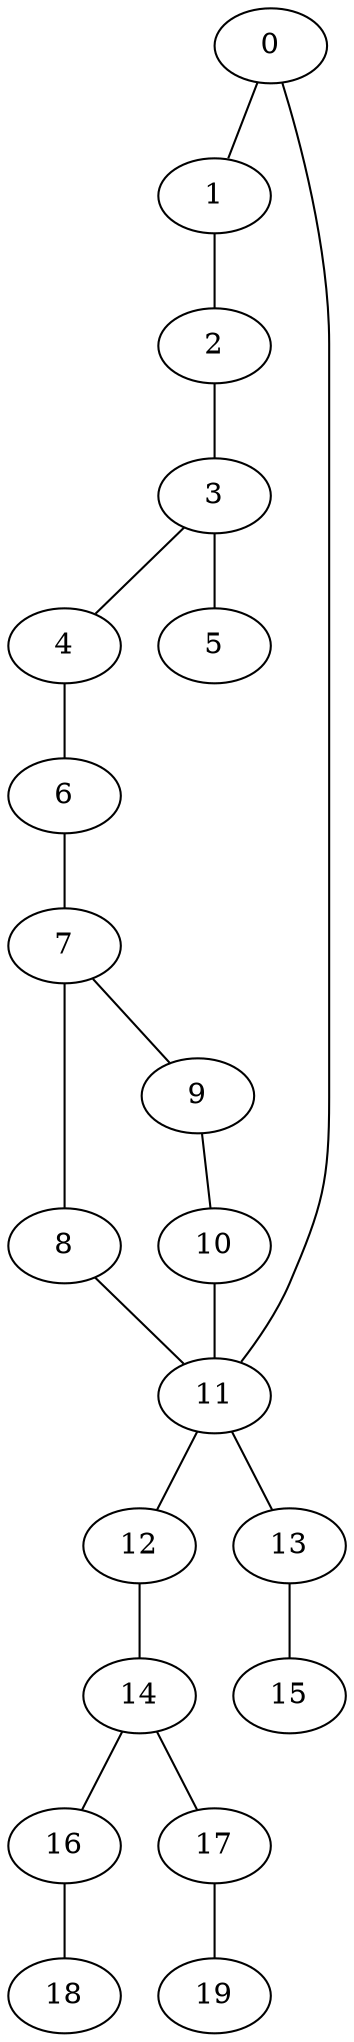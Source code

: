 
graph graphname {
    0 -- 1
0 -- 11
1 -- 2
2 -- 3
3 -- 4
3 -- 5
4 -- 6
6 -- 7
7 -- 8
7 -- 9
8 -- 11
9 -- 10
10 -- 11
11 -- 12
11 -- 13
12 -- 14
13 -- 15
14 -- 16
14 -- 17
16 -- 18
17 -- 19

}
